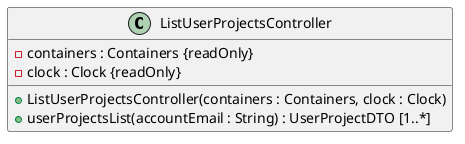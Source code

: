 @startuml
'Attribute syntax: <visibility> <name> : <type> <multiplicity> = <default>
'Method syntax: <visibility> <name (parameter-list)> : <return-type> - For simplicity the type of the parameter-list is not specified

class ListUserProjectsController {
    - containers : Containers {readOnly}
    - clock : Clock {readOnly}

    + ListUserProjectsController(containers : Containers, clock : Clock)
    + userProjectsList(accountEmail : String) : UserProjectDTO [1..*]
}

@enduml